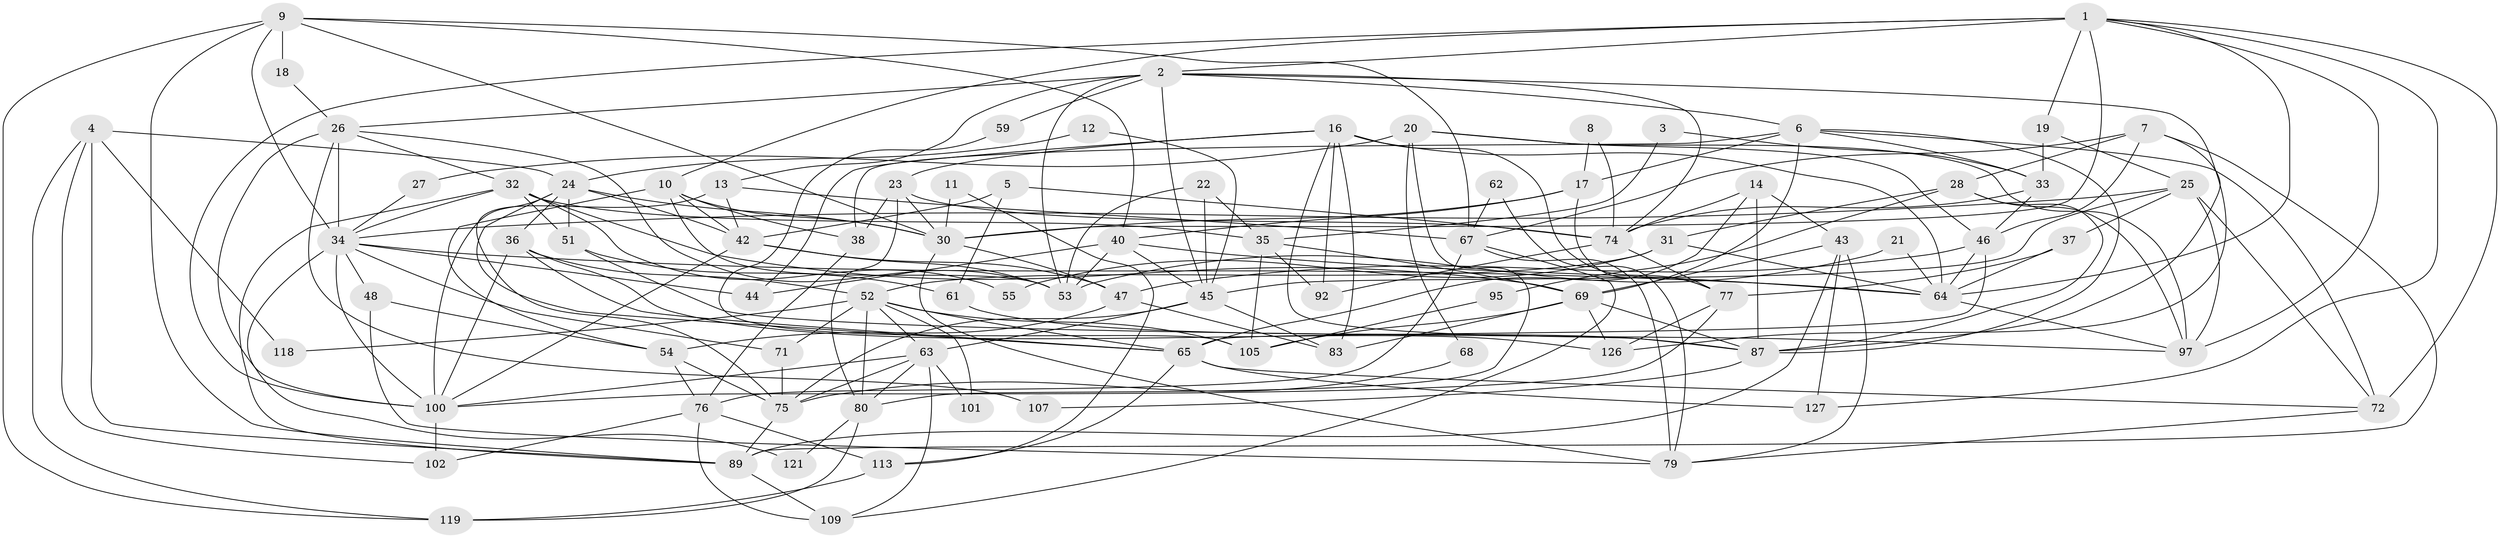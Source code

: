 // original degree distribution, {5: 0.1796875, 3: 0.234375, 2: 0.1796875, 4: 0.2421875, 7: 0.0390625, 8: 0.0234375, 6: 0.1015625}
// Generated by graph-tools (version 1.1) at 2025/11/02/27/25 16:11:21]
// undirected, 84 vertices, 210 edges
graph export_dot {
graph [start="1"]
  node [color=gray90,style=filled];
  1 [super="+99"];
  2 [super="+15"];
  3;
  4 [super="+104"];
  5;
  6 [super="+106"];
  7 [super="+29"];
  8;
  9 [super="+123"];
  10 [super="+50"];
  11;
  12;
  13;
  14 [super="+82"];
  16 [super="+58"];
  17;
  18;
  19;
  20;
  21;
  22;
  23 [super="+110"];
  24 [super="+116"];
  25 [super="+41"];
  26 [super="+85"];
  27;
  28 [super="+94"];
  30 [super="+84"];
  31;
  32 [super="+57"];
  33;
  34 [super="+70"];
  35 [super="+39"];
  36 [super="+112"];
  37 [super="+60"];
  38 [super="+111"];
  40 [super="+96"];
  42 [super="+56"];
  43 [super="+66"];
  44;
  45 [super="+49"];
  46 [super="+115"];
  47;
  48;
  51 [super="+124"];
  52 [super="+78"];
  53 [super="+73"];
  54;
  55;
  59;
  61;
  62;
  63 [super="+108"];
  64 [super="+86"];
  65 [super="+81"];
  67 [super="+103"];
  68;
  69 [super="+93"];
  71;
  72 [super="+125"];
  74 [super="+122"];
  75 [super="+98"];
  76;
  77 [super="+114"];
  79 [super="+88"];
  80 [super="+91"];
  83;
  87 [super="+90"];
  89 [super="+128"];
  92;
  95;
  97 [super="+117"];
  100 [super="+120"];
  101;
  102;
  105;
  107;
  109;
  113;
  118;
  119;
  121;
  126;
  127;
  1 -- 127;
  1 -- 19;
  1 -- 100;
  1 -- 2;
  1 -- 64;
  1 -- 72;
  1 -- 10;
  1 -- 30;
  1 -- 97;
  2 -- 26;
  2 -- 126;
  2 -- 6;
  2 -- 74;
  2 -- 13;
  2 -- 53;
  2 -- 59;
  2 -- 45;
  3 -- 35;
  3 -- 33;
  4 -- 119;
  4 -- 102;
  4 -- 89;
  4 -- 118;
  4 -- 24;
  5 -- 74;
  5 -- 42;
  5 -- 61;
  6 -- 17;
  6 -- 87;
  6 -- 33;
  6 -- 38;
  6 -- 69;
  6 -- 72;
  7 -- 46;
  7 -- 28;
  7 -- 87;
  7 -- 89;
  7 -- 67;
  8 -- 17;
  8 -- 74;
  9 -- 67;
  9 -- 18;
  9 -- 30;
  9 -- 40;
  9 -- 89;
  9 -- 34;
  9 -- 119;
  10 -- 38;
  10 -- 42;
  10 -- 54;
  10 -- 30;
  10 -- 53;
  11 -- 30;
  11 -- 113;
  12 -- 24;
  12 -- 45;
  13 -- 67 [weight=2];
  13 -- 42;
  13 -- 75;
  14 -- 74;
  14 -- 43;
  14 -- 65;
  14 -- 87;
  16 -- 92;
  16 -- 77;
  16 -- 64;
  16 -- 83;
  16 -- 87;
  16 -- 23;
  16 -- 44;
  17 -- 30;
  17 -- 77;
  17 -- 40;
  18 -- 26;
  19 -- 25;
  19 -- 33;
  20 -- 46;
  20 -- 27;
  20 -- 68;
  20 -- 80;
  20 -- 97;
  21 -- 53;
  21 -- 64;
  22 -- 45;
  22 -- 35;
  22 -- 53;
  23 -- 80;
  23 -- 38;
  23 -- 30;
  23 -- 74;
  24 -- 100;
  24 -- 65;
  24 -- 51;
  24 -- 42;
  24 -- 30;
  24 -- 36;
  25 -- 45;
  25 -- 72;
  25 -- 34;
  25 -- 37;
  25 -- 97;
  26 -- 53;
  26 -- 34;
  26 -- 107;
  26 -- 100;
  26 -- 32;
  27 -- 34;
  28 -- 31;
  28 -- 87;
  28 -- 95;
  28 -- 97;
  30 -- 47;
  30 -- 79;
  31 -- 52;
  31 -- 55;
  31 -- 64;
  32 -- 55;
  32 -- 89;
  32 -- 69;
  32 -- 35;
  32 -- 34;
  32 -- 51;
  33 -- 74;
  33 -- 46;
  34 -- 44;
  34 -- 48;
  34 -- 121;
  34 -- 100;
  34 -- 71;
  34 -- 64;
  35 -- 105;
  35 -- 69;
  35 -- 92;
  36 -- 52;
  36 -- 126;
  36 -- 100;
  36 -- 65;
  37 -- 77;
  37 -- 64;
  38 -- 76;
  40 -- 64;
  40 -- 44;
  40 -- 53;
  40 -- 45;
  42 -- 47;
  42 -- 100;
  42 -- 53;
  43 -- 89;
  43 -- 79;
  43 -- 69;
  43 -- 127;
  45 -- 83;
  45 -- 63;
  45 -- 75;
  46 -- 47;
  46 -- 65;
  46 -- 64;
  47 -- 54;
  47 -- 83;
  48 -- 54;
  48 -- 79;
  51 -- 61;
  51 -- 97;
  52 -- 71;
  52 -- 101;
  52 -- 118;
  52 -- 65;
  52 -- 80;
  52 -- 105;
  52 -- 63;
  54 -- 76;
  54 -- 75;
  59 -- 105;
  61 -- 87;
  62 -- 67;
  62 -- 79;
  63 -- 101;
  63 -- 109;
  63 -- 80;
  63 -- 100;
  63 -- 75;
  64 -- 97;
  65 -- 113;
  65 -- 72;
  65 -- 127;
  67 -- 79;
  67 -- 109;
  67 -- 76;
  68 -- 75;
  69 -- 87;
  69 -- 83;
  69 -- 105;
  69 -- 126;
  71 -- 75;
  72 -- 79;
  74 -- 92;
  74 -- 77;
  75 -- 89;
  76 -- 102;
  76 -- 109;
  76 -- 113;
  77 -- 100;
  77 -- 126;
  80 -- 119;
  80 -- 121;
  87 -- 107;
  89 -- 109;
  95 -- 105;
  100 -- 102;
  113 -- 119;
}
